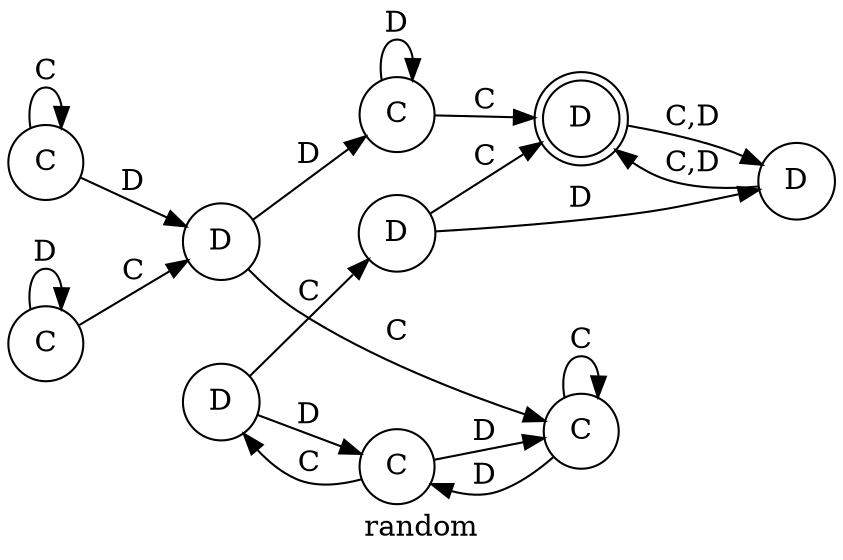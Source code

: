 digraph finite_state_machine {
            rankdir=LR
            size="8,5"
            node [shape = doublecircle]; 5
            node [shape = circle] 
 
0 [label = "C"] 
1 [label = "D"] 
2 [label = "C"] 
3 [label = "D"] 
4 [label = "D"] 
5 [label = "D"] 
6 [label = "C"] 
7 [label = "D"] 
8 [label = "C"] 
9 [label = "C"] 

0 -> 5 [ label = "C" ] 
0 -> 0 [ label = "D" ] 
1 -> 5 [ label = "C,D" ] 
2 -> 2 [ label = "C" ] 
2 -> 4 [ label = "D" ] 
3 -> 7 [ label = "C" ] 
3 -> 6 [ label = "D" ] 
4 -> 9 [ label = "C" ] 
4 -> 0 [ label = "D" ] 
5 -> 1 [ label = "C,D" ] 
6 -> 3 [ label = "C" ] 
6 -> 9 [ label = "D" ] 
7 -> 5 [ label = "C" ] 
7 -> 1 [ label = "D" ] 
8 -> 4 [ label = "C" ] 
8 -> 8 [ label = "D" ] 
9 -> 9 [ label = "C" ] 
9 -> 6 [ label = "D" ] 

    labelloc="b"
    label = "random"
    }